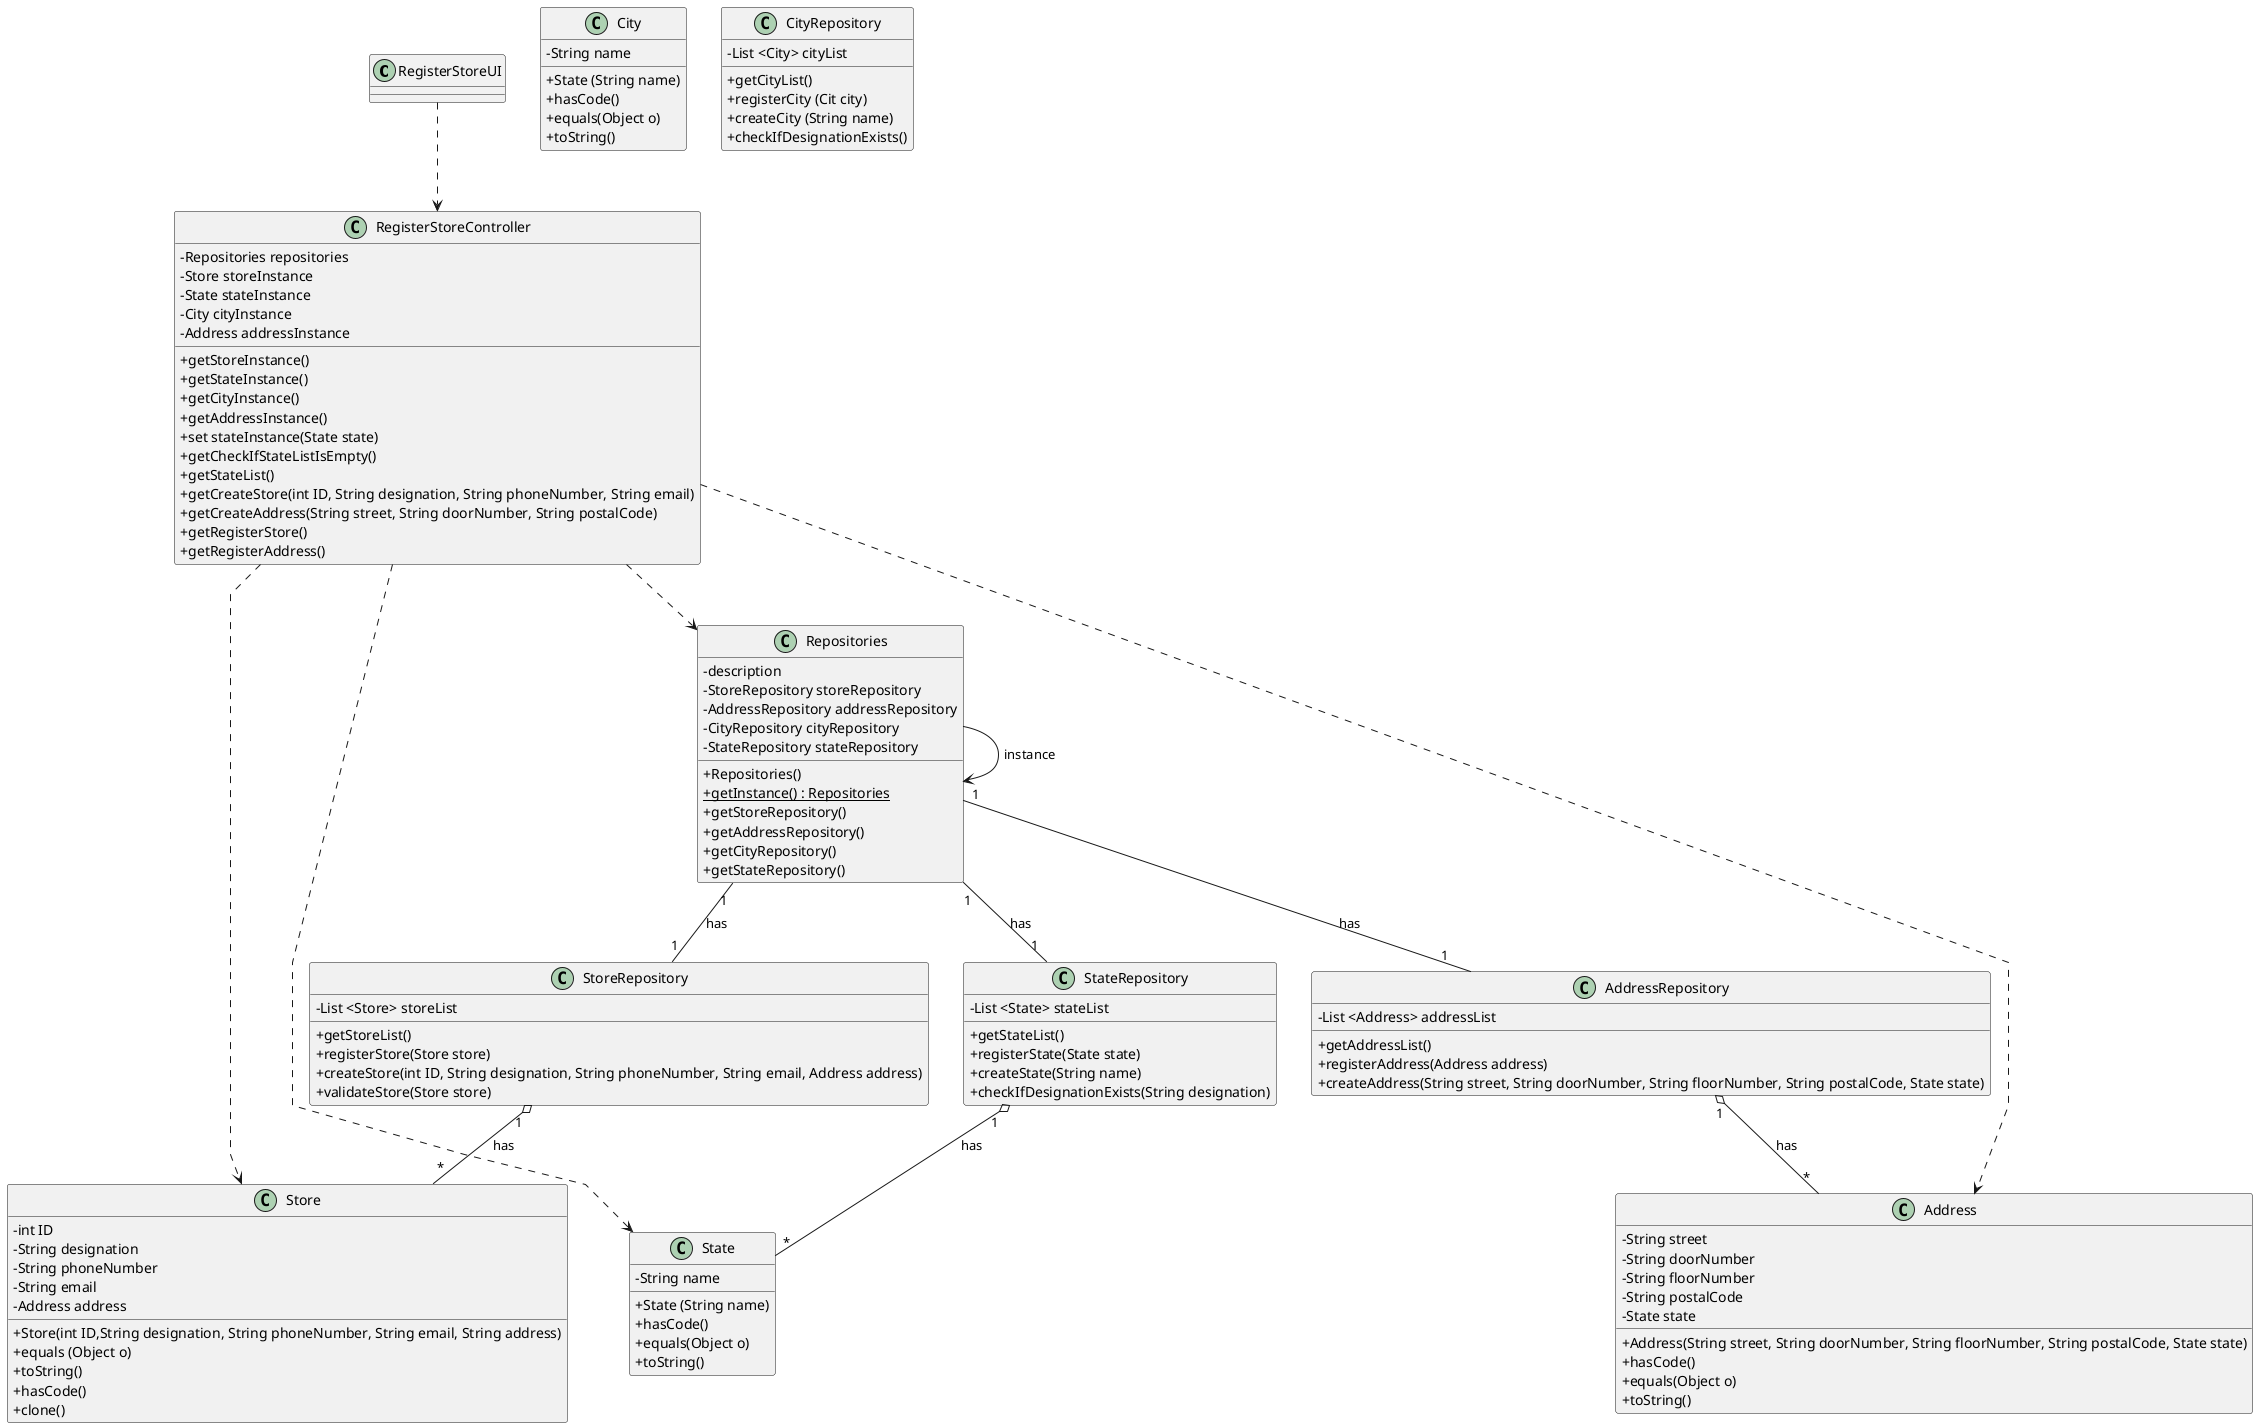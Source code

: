@startuml
'skinparam monochrome true
skinparam packageStyle rectangle
skinparam shadowing false
skinparam linetype polyline
'skinparam linetype orto

skinparam classAttributeIconSize 0

class RegisterStoreUI

class RegisterStoreController
{
- Repositories repositories
-Store storeInstance
-State stateInstance
-City cityInstance
-Address addressInstance
+getStoreInstance()
+getStateInstance()
+getCityInstance()
+getAddressInstance()
+set stateInstance(State state)
+getCheckIfStateListIsEmpty()
+getStateList()
+getCreateStore(int ID, String designation, String phoneNumber, String email)
+getCreateAddress(String street, String doorNumber, String postalCode)
+getRegisterStore()
+getRegisterAddress()
}

class Repositories
{
-description
-StoreRepository storeRepository
-AddressRepository addressRepository
-CityRepository cityRepository
-StateRepository stateRepository
+Repositories()
+{static}getInstance() : Repositories
+getStoreRepository()
+getAddressRepository()
+getCityRepository()
+getStateRepository()
}

class Store
{
-int ID
-String designation
-String phoneNumber
-String email
-Address address
+Store(int ID,String designation, String phoneNumber, String email, String address)
+equals (Object o)
+toString()
+hasCode()
+clone()
}

class State
{
-String name
+State (String name)
+hasCode()
+equals(Object o)
+toString()
}

class City
{
-String name
+State (String name)
+hasCode()
+equals(Object o)
+toString()
}

class Address
{
-String street
-String doorNumber
-String floorNumber
-String postalCode
-State state
+Address(String street, String doorNumber, String floorNumber, String postalCode, State state)
+hasCode()
+equals(Object o)
+toString()
}

class StoreRepository
{
-List <Store> storeList
+getStoreList()
+registerStore(Store store)
+createStore(int ID, String designation, String phoneNumber, String email, Address address)
+validateStore(Store store)
}

class AddressRepository
{
-List <Address> addressList
+getAddressList()
+registerAddress(Address address)
+createAddress(String street, String doorNumber, String floorNumber, String postalCode, State state)
}

class CityRepository
{
-List <City> cityList
+getCityList()
+registerCity (Cit city)
+createCity (String name)
+checkIfDesignationExists()
}

class StateRepository
{
-List <State> stateList
+getStateList()
+registerState(State state)
+createState(String name)
+checkIfDesignationExists(String designation)
}

Repositories--> Repositories :instance
RegisterStoreUI ..> RegisterStoreController
RegisterStoreController ..> Store
RegisterStoreController ..> State
RegisterStoreController ..> Address
RegisterStoreController ..> Repositories
Repositories "1"-- "1" AddressRepository : has
Repositories "1"-- "1" StateRepository : has
Repositories "1"--"1" StoreRepository : has
StoreRepository "1" o--"*" Store :has
StateRepository "1" o--"*" State :has
AddressRepository "1" o-- "*" Address :has
@enduml